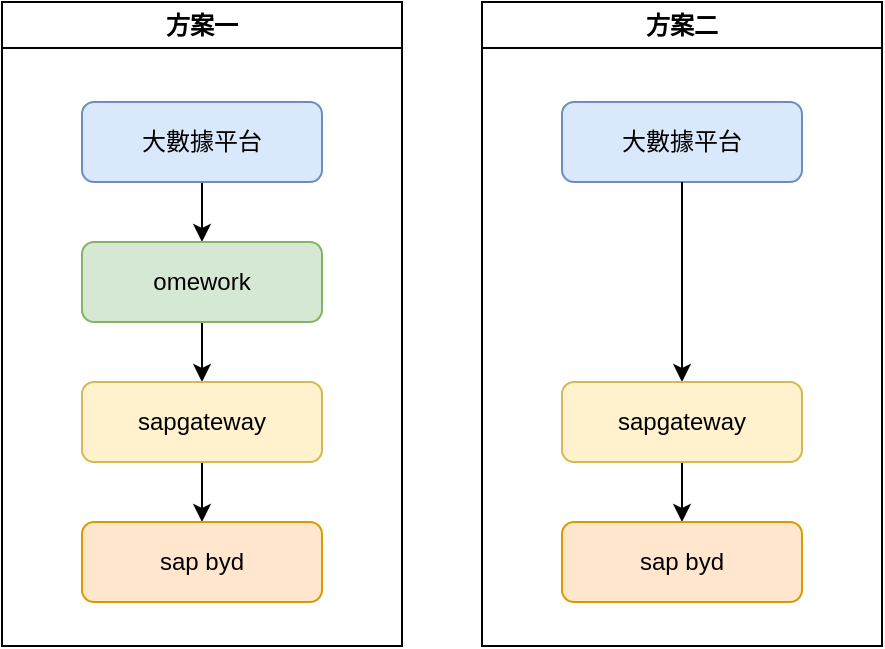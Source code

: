 <mxfile version="24.8.4">
  <diagram id="C5RBs43oDa-KdzZeNtuy" name="Page-1">
    <mxGraphModel dx="936" dy="508" grid="0" gridSize="10" guides="1" tooltips="1" connect="1" arrows="1" fold="1" page="0" pageScale="1" pageWidth="827" pageHeight="1169" math="0" shadow="0">
      <root>
        <mxCell id="WIyWlLk6GJQsqaUBKTNV-0" />
        <mxCell id="WIyWlLk6GJQsqaUBKTNV-1" parent="WIyWlLk6GJQsqaUBKTNV-0" />
        <mxCell id="SQ17vIQTswVS2YfYGv-e-7" value="方案一" style="swimlane;whiteSpace=wrap;html=1;" vertex="1" parent="WIyWlLk6GJQsqaUBKTNV-1">
          <mxGeometry x="320" y="40" width="200" height="322" as="geometry" />
        </mxCell>
        <mxCell id="SQ17vIQTswVS2YfYGv-e-1" style="edgeStyle=orthogonalEdgeStyle;rounded=0;orthogonalLoop=1;jettySize=auto;html=1;entryX=0.5;entryY=0;entryDx=0;entryDy=0;" edge="1" parent="SQ17vIQTswVS2YfYGv-e-7" source="WIyWlLk6GJQsqaUBKTNV-3" target="WIyWlLk6GJQsqaUBKTNV-7">
          <mxGeometry relative="1" as="geometry" />
        </mxCell>
        <mxCell id="WIyWlLk6GJQsqaUBKTNV-3" value="大數據平台" style="rounded=1;whiteSpace=wrap;html=1;fontSize=12;glass=0;strokeWidth=1;shadow=0;fillColor=#dae8fc;strokeColor=#6c8ebf;" parent="SQ17vIQTswVS2YfYGv-e-7" vertex="1">
          <mxGeometry x="40" y="50" width="120" height="40" as="geometry" />
        </mxCell>
        <mxCell id="SQ17vIQTswVS2YfYGv-e-5" style="edgeStyle=orthogonalEdgeStyle;rounded=0;orthogonalLoop=1;jettySize=auto;html=1;" edge="1" parent="SQ17vIQTswVS2YfYGv-e-7" source="WIyWlLk6GJQsqaUBKTNV-7" target="SQ17vIQTswVS2YfYGv-e-2">
          <mxGeometry relative="1" as="geometry" />
        </mxCell>
        <mxCell id="WIyWlLk6GJQsqaUBKTNV-7" value="omework" style="rounded=1;whiteSpace=wrap;html=1;fontSize=12;glass=0;strokeWidth=1;shadow=0;fillColor=#d5e8d4;strokeColor=#82b366;" parent="SQ17vIQTswVS2YfYGv-e-7" vertex="1">
          <mxGeometry x="40" y="120" width="120" height="40" as="geometry" />
        </mxCell>
        <mxCell id="SQ17vIQTswVS2YfYGv-e-6" style="edgeStyle=orthogonalEdgeStyle;rounded=0;orthogonalLoop=1;jettySize=auto;html=1;" edge="1" parent="SQ17vIQTswVS2YfYGv-e-7" source="SQ17vIQTswVS2YfYGv-e-2" target="SQ17vIQTswVS2YfYGv-e-3">
          <mxGeometry relative="1" as="geometry" />
        </mxCell>
        <mxCell id="SQ17vIQTswVS2YfYGv-e-2" value="sapgateway" style="rounded=1;whiteSpace=wrap;html=1;fontSize=12;glass=0;strokeWidth=1;shadow=0;fillColor=#fff2cc;strokeColor=#d6b656;" vertex="1" parent="SQ17vIQTswVS2YfYGv-e-7">
          <mxGeometry x="40" y="190" width="120" height="40" as="geometry" />
        </mxCell>
        <mxCell id="SQ17vIQTswVS2YfYGv-e-3" value="sap&amp;nbsp;byd" style="rounded=1;whiteSpace=wrap;html=1;fontSize=12;glass=0;strokeWidth=1;shadow=0;fillColor=#ffe6cc;strokeColor=#d79b00;" vertex="1" parent="SQ17vIQTswVS2YfYGv-e-7">
          <mxGeometry x="40" y="260" width="120" height="40" as="geometry" />
        </mxCell>
        <mxCell id="SQ17vIQTswVS2YfYGv-e-8" value="方案二" style="swimlane;whiteSpace=wrap;html=1;" vertex="1" parent="WIyWlLk6GJQsqaUBKTNV-1">
          <mxGeometry x="560" y="40" width="200" height="322" as="geometry" />
        </mxCell>
        <mxCell id="SQ17vIQTswVS2YfYGv-e-10" value="大數據平台" style="rounded=1;whiteSpace=wrap;html=1;fontSize=12;glass=0;strokeWidth=1;shadow=0;fillColor=#dae8fc;strokeColor=#6c8ebf;" vertex="1" parent="SQ17vIQTswVS2YfYGv-e-8">
          <mxGeometry x="40" y="50" width="120" height="40" as="geometry" />
        </mxCell>
        <mxCell id="SQ17vIQTswVS2YfYGv-e-11" style="edgeStyle=orthogonalEdgeStyle;rounded=0;orthogonalLoop=1;jettySize=auto;html=1;exitX=0.5;exitY=1;exitDx=0;exitDy=0;" edge="1" parent="SQ17vIQTswVS2YfYGv-e-8" source="SQ17vIQTswVS2YfYGv-e-10" target="SQ17vIQTswVS2YfYGv-e-14">
          <mxGeometry relative="1" as="geometry">
            <mxPoint x="100" y="160" as="sourcePoint" />
          </mxGeometry>
        </mxCell>
        <mxCell id="SQ17vIQTswVS2YfYGv-e-13" style="edgeStyle=orthogonalEdgeStyle;rounded=0;orthogonalLoop=1;jettySize=auto;html=1;" edge="1" parent="SQ17vIQTswVS2YfYGv-e-8" source="SQ17vIQTswVS2YfYGv-e-14" target="SQ17vIQTswVS2YfYGv-e-15">
          <mxGeometry relative="1" as="geometry" />
        </mxCell>
        <mxCell id="SQ17vIQTswVS2YfYGv-e-14" value="sapgateway" style="rounded=1;whiteSpace=wrap;html=1;fontSize=12;glass=0;strokeWidth=1;shadow=0;fillColor=#fff2cc;strokeColor=#d6b656;" vertex="1" parent="SQ17vIQTswVS2YfYGv-e-8">
          <mxGeometry x="40" y="190" width="120" height="40" as="geometry" />
        </mxCell>
        <mxCell id="SQ17vIQTswVS2YfYGv-e-15" value="sap&amp;nbsp;byd" style="rounded=1;whiteSpace=wrap;html=1;fontSize=12;glass=0;strokeWidth=1;shadow=0;fillColor=#ffe6cc;strokeColor=#d79b00;" vertex="1" parent="SQ17vIQTswVS2YfYGv-e-8">
          <mxGeometry x="40" y="260" width="120" height="40" as="geometry" />
        </mxCell>
      </root>
    </mxGraphModel>
  </diagram>
</mxfile>
